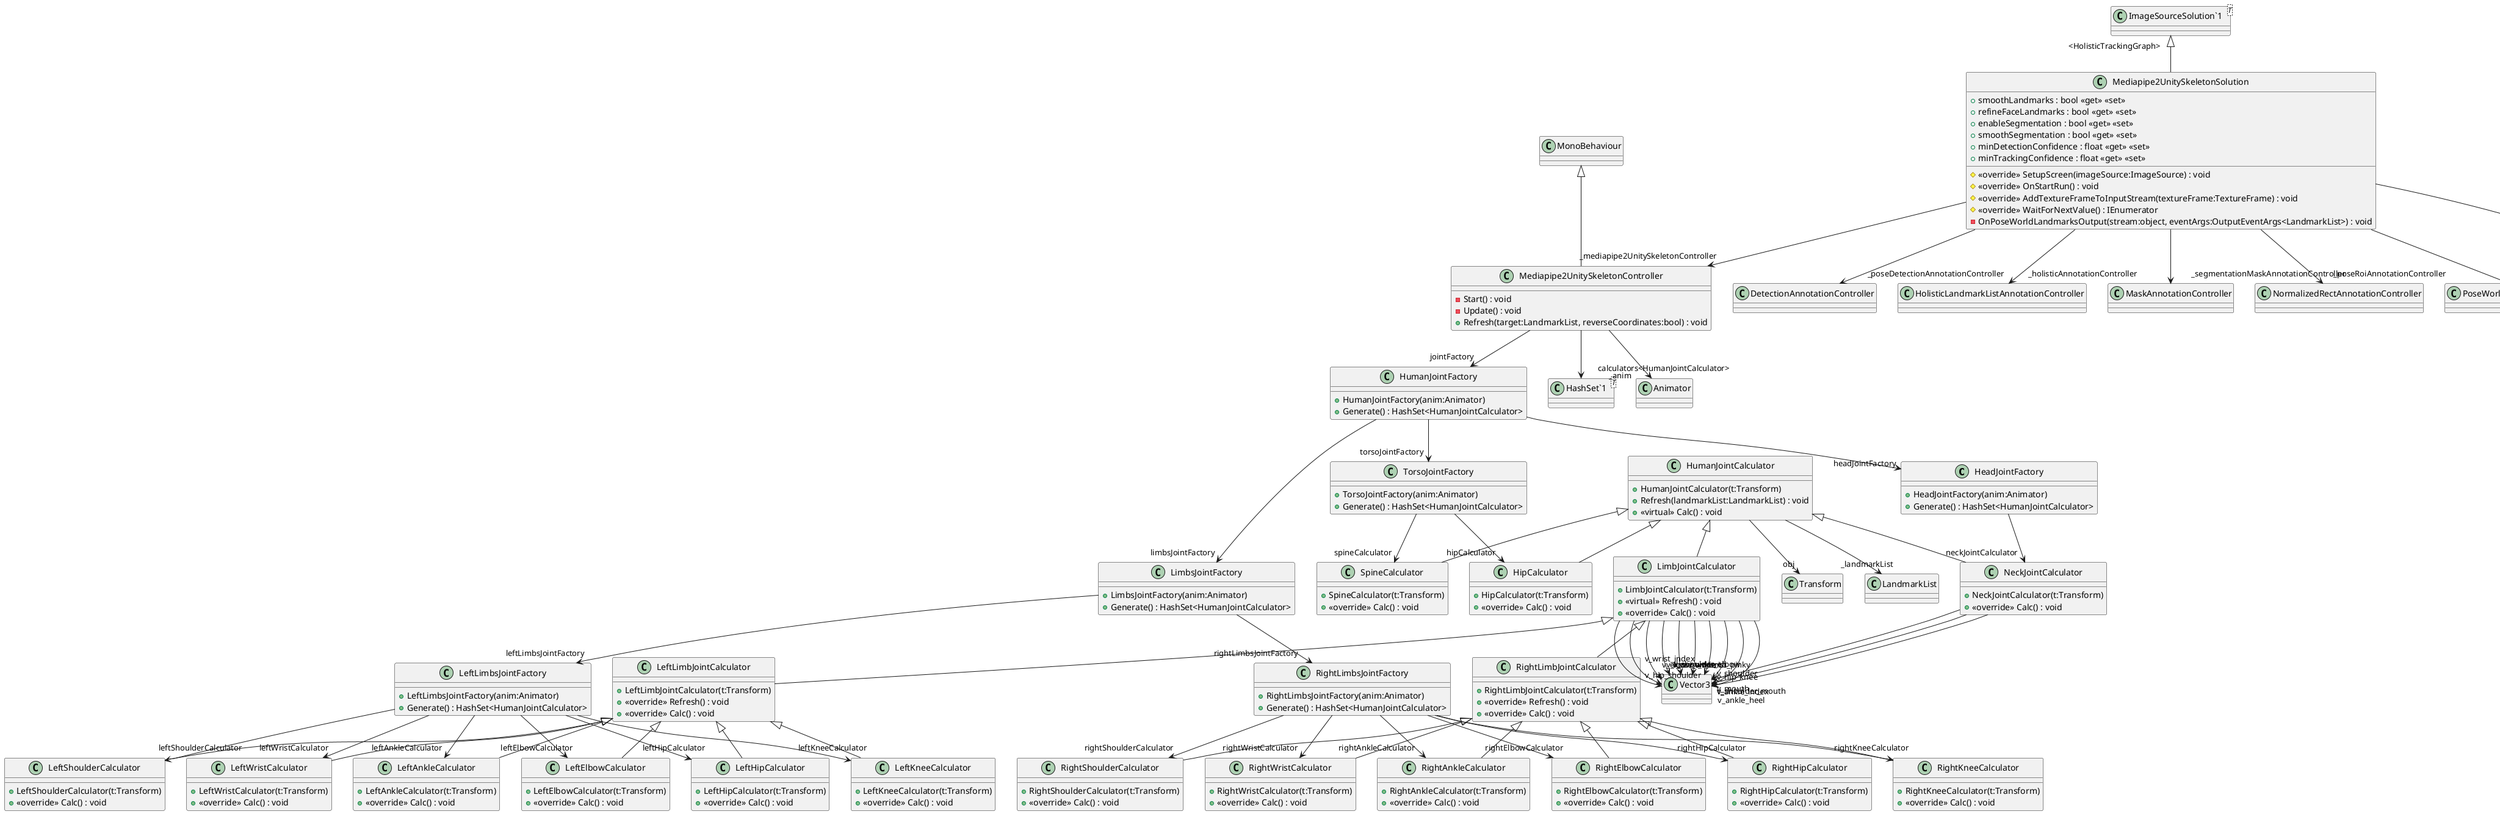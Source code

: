 @startuml
class HeadJointFactory {
    + HeadJointFactory(anim:Animator)
    + Generate() : HashSet<HumanJointCalculator>
}
HeadJointFactory --> "neckJointCalculator" NeckJointCalculator
class HipCalculator {
    + HipCalculator(t:Transform)
    + <<override>> Calc() : void
}
HumanJointCalculator <|-- HipCalculator
class HumanJointCalculator {
    + HumanJointCalculator(t:Transform)
    + Refresh(landmarkList:LandmarkList) : void
    + <<virtual>> Calc() : void
}
HumanJointCalculator --> "obj" Transform
HumanJointCalculator --> "_landmarkList" LandmarkList
class HumanJointFactory {
    + HumanJointFactory(anim:Animator)
    + Generate() : HashSet<HumanJointCalculator>
}
HumanJointFactory --> "torsoJointFactory" TorsoJointFactory
HumanJointFactory --> "limbsJointFactory" LimbsJointFactory
HumanJointFactory --> "headJointFactory" HeadJointFactory
class LeftAnkleCalculator {
    + LeftAnkleCalculator(t:Transform)
    + <<override>> Calc() : void
}
LeftLimbJointCalculator <|-- LeftAnkleCalculator
class LeftElbowCalculator {
    + LeftElbowCalculator(t:Transform)
    + <<override>> Calc() : void
}
LeftLimbJointCalculator <|-- LeftElbowCalculator
class LeftHipCalculator {
    + LeftHipCalculator(t:Transform)
    + <<override>> Calc() : void
}
LeftLimbJointCalculator <|-- LeftHipCalculator
class LeftKneeCalculator {
    + LeftKneeCalculator(t:Transform)
    + <<override>> Calc() : void
}
LeftLimbJointCalculator <|-- LeftKneeCalculator
class LeftLimbJointCalculator {
    + LeftLimbJointCalculator(t:Transform)
    + <<override>> Refresh() : void
    + <<override>> Calc() : void
}
LimbJointCalculator <|-- LeftLimbJointCalculator
class LeftLimbsJointFactory {
    + LeftLimbsJointFactory(anim:Animator)
    + Generate() : HashSet<HumanJointCalculator>
}
LeftLimbsJointFactory --> "leftShoulderCalculator" LeftShoulderCalculator
LeftLimbsJointFactory --> "leftElbowCalculator" LeftElbowCalculator
LeftLimbsJointFactory --> "leftWristCalculator" LeftWristCalculator
LeftLimbsJointFactory --> "leftHipCalculator" LeftHipCalculator
LeftLimbsJointFactory --> "leftKneeCalculator" LeftKneeCalculator
LeftLimbsJointFactory --> "leftAnkleCalculator" LeftAnkleCalculator
class LeftShoulderCalculator {
    + LeftShoulderCalculator(t:Transform)
    + <<override>> Calc() : void
}
LeftLimbJointCalculator <|-- LeftShoulderCalculator
class LeftWristCalculator {
    + LeftWristCalculator(t:Transform)
    + <<override>> Calc() : void
}
LeftLimbJointCalculator <|-- LeftWristCalculator
class LimbJointCalculator {
    + LimbJointCalculator(t:Transform)
    + <<virtual>> Refresh() : void
    + <<override>> Calc() : void
}
HumanJointCalculator <|-- LimbJointCalculator
LimbJointCalculator --> "v_hip_shoulder" Vector3
LimbJointCalculator --> "v_shoulder_elbow" Vector3
LimbJointCalculator --> "v_elbow_wrist" Vector3
LimbJointCalculator --> "v_wrist_thumb" Vector3
LimbJointCalculator --> "v_wrist_index" Vector3
LimbJointCalculator --> "v_wrist_pinky" Vector3
LimbJointCalculator --> "v_hip_knee" Vector3
LimbJointCalculator --> "v_knee_ankle" Vector3
LimbJointCalculator --> "v_ankle_heel" Vector3
LimbJointCalculator --> "v_ankle_index" Vector3
class LimbsJointFactory {
    + LimbsJointFactory(anim:Animator)
    + Generate() : HashSet<HumanJointCalculator>
}
LimbsJointFactory --> "rightLimbsJointFactory" RightLimbsJointFactory
LimbsJointFactory --> "leftLimbsJointFactory" LeftLimbsJointFactory
class Mediapipe2UnitySkeletonController {
    - Start() : void
    - Update() : void
    + Refresh(target:LandmarkList, reverseCoordinates:bool) : void
}
class "HashSet`1"<T> {
}
MonoBehaviour <|-- Mediapipe2UnitySkeletonController
Mediapipe2UnitySkeletonController --> "jointFactory" HumanJointFactory
Mediapipe2UnitySkeletonController --> "calculators<HumanJointCalculator>" "HashSet`1"
Mediapipe2UnitySkeletonController --> "_anim" Animator
class Mediapipe2UnitySkeletonSolution {
    + smoothLandmarks : bool <<get>> <<set>>
    + refineFaceLandmarks : bool <<get>> <<set>>
    + enableSegmentation : bool <<get>> <<set>>
    + smoothSegmentation : bool <<get>> <<set>>
    + minDetectionConfidence : float <<get>> <<set>>
    + minTrackingConfidence : float <<get>> <<set>>
    # <<override>> SetupScreen(imageSource:ImageSource) : void
    # <<override>> OnStartRun() : void
    # <<override>> AddTextureFrameToInputStream(textureFrame:TextureFrame) : void
    # <<override>> WaitForNextValue() : IEnumerator
    - OnPoseWorldLandmarksOutput(stream:object, eventArgs:OutputEventArgs<LandmarkList>) : void
}
class "ImageSourceSolution`1"<T> {
}
"ImageSourceSolution`1" "<HolisticTrackingGraph>" <|-- Mediapipe2UnitySkeletonSolution
Mediapipe2UnitySkeletonSolution --> "_worldAnnotationArea" RectTransform
Mediapipe2UnitySkeletonSolution --> "_poseDetectionAnnotationController" DetectionAnnotationController
Mediapipe2UnitySkeletonSolution --> "_holisticAnnotationController" HolisticLandmarkListAnnotationController
Mediapipe2UnitySkeletonSolution --> "_segmentationMaskAnnotationController" MaskAnnotationController
Mediapipe2UnitySkeletonSolution --> "_poseRoiAnnotationController" NormalizedRectAnnotationController
Mediapipe2UnitySkeletonSolution --> "_poseWorldLandmarksAnnotationController" PoseWorldLandmarkListAnnotationController
Mediapipe2UnitySkeletonSolution --> "_mediapipe2UnitySkeletonController" Mediapipe2UnitySkeletonController
class NeckJointCalculator {
    + NeckJointCalculator(t:Transform)
    + <<override>> Calc() : void
}
HumanJointCalculator <|-- NeckJointCalculator
NeckJointCalculator --> "v_shoulder" Vector3
NeckJointCalculator --> "v_mouth" Vector3
NeckJointCalculator --> "v_shoulder_mouth" Vector3
class RightAnkleCalculator {
    + RightAnkleCalculator(t:Transform)
    + <<override>> Calc() : void
}
RightLimbJointCalculator <|-- RightAnkleCalculator
class RightElbowCalculator {
    + RightElbowCalculator(t:Transform)
    + <<override>> Calc() : void
}
RightLimbJointCalculator <|-- RightElbowCalculator
class RightHipCalculator {
    + RightHipCalculator(t:Transform)
    + <<override>> Calc() : void
}
RightLimbJointCalculator <|-- RightHipCalculator
class RightKneeCalculator {
    + RightKneeCalculator(t:Transform)
    + <<override>> Calc() : void
}
RightLimbJointCalculator <|-- RightKneeCalculator
class RightLimbJointCalculator {
    + RightLimbJointCalculator(t:Transform)
    + <<override>> Refresh() : void
    + <<override>> Calc() : void
}
LimbJointCalculator <|-- RightLimbJointCalculator
class RightLimbsJointFactory {
    + RightLimbsJointFactory(anim:Animator)
    + Generate() : HashSet<HumanJointCalculator>
}
RightLimbsJointFactory --> "rightShoulderCalculator" RightShoulderCalculator
RightLimbsJointFactory --> "rightElbowCalculator" RightElbowCalculator
RightLimbsJointFactory --> "rightWristCalculator" RightWristCalculator
RightLimbsJointFactory --> "rightHipCalculator" RightHipCalculator
RightLimbsJointFactory --> "rightKneeCalculator" RightKneeCalculator
RightLimbsJointFactory --> "rightAnkleCalculator" RightAnkleCalculator
class RightShoulderCalculator {
    + RightShoulderCalculator(t:Transform)
    + <<override>> Calc() : void
}
RightLimbJointCalculator <|-- RightShoulderCalculator
class RightWristCalculator {
    + RightWristCalculator(t:Transform)
    + <<override>> Calc() : void
}
RightLimbJointCalculator <|-- RightWristCalculator
class SpineCalculator {
    + SpineCalculator(t:Transform)
    + <<override>> Calc() : void
}
HumanJointCalculator <|-- SpineCalculator
class TorsoJointFactory {
    + TorsoJointFactory(anim:Animator)
    + Generate() : HashSet<HumanJointCalculator>
}
TorsoJointFactory --> "hipCalculator" HipCalculator
TorsoJointFactory --> "spineCalculator" SpineCalculator
@enduml
